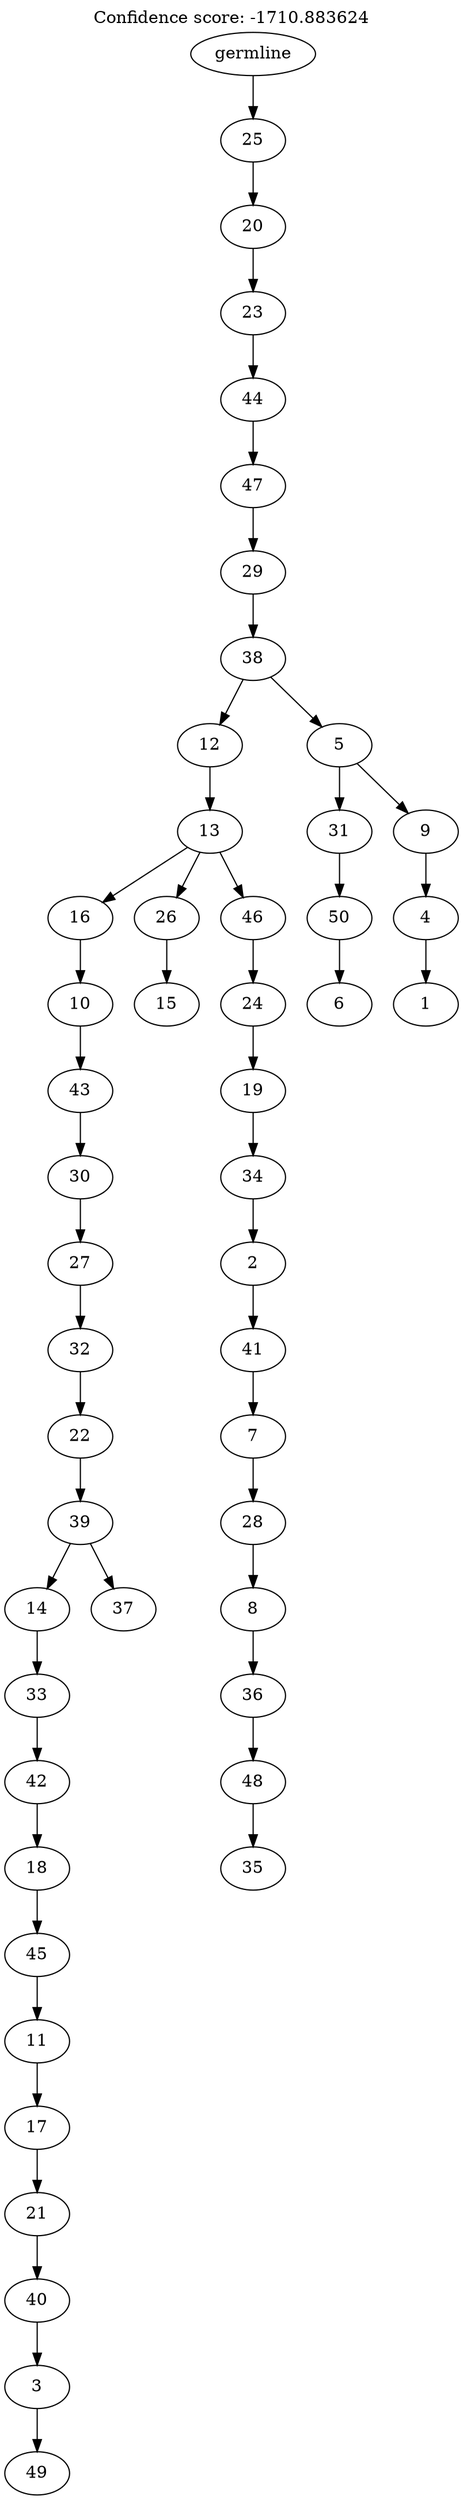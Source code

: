 digraph g {
	"49" -> "50";
	"50" [label="49"];
	"48" -> "49";
	"49" [label="3"];
	"47" -> "48";
	"48" [label="40"];
	"46" -> "47";
	"47" [label="21"];
	"45" -> "46";
	"46" [label="17"];
	"44" -> "45";
	"45" [label="11"];
	"43" -> "44";
	"44" [label="45"];
	"42" -> "43";
	"43" [label="18"];
	"41" -> "42";
	"42" [label="42"];
	"40" -> "41";
	"41" [label="33"];
	"38" -> "39";
	"39" [label="37"];
	"38" -> "40";
	"40" [label="14"];
	"37" -> "38";
	"38" [label="39"];
	"36" -> "37";
	"37" [label="22"];
	"35" -> "36";
	"36" [label="32"];
	"34" -> "35";
	"35" [label="27"];
	"33" -> "34";
	"34" [label="30"];
	"32" -> "33";
	"33" [label="43"];
	"31" -> "32";
	"32" [label="10"];
	"29" -> "30";
	"30" [label="15"];
	"27" -> "28";
	"28" [label="35"];
	"26" -> "27";
	"27" [label="48"];
	"25" -> "26";
	"26" [label="36"];
	"24" -> "25";
	"25" [label="8"];
	"23" -> "24";
	"24" [label="28"];
	"22" -> "23";
	"23" [label="7"];
	"21" -> "22";
	"22" [label="41"];
	"20" -> "21";
	"21" [label="2"];
	"19" -> "20";
	"20" [label="34"];
	"18" -> "19";
	"19" [label="19"];
	"17" -> "18";
	"18" [label="24"];
	"16" -> "17";
	"17" [label="46"];
	"16" -> "29";
	"29" [label="26"];
	"16" -> "31";
	"31" [label="16"];
	"15" -> "16";
	"16" [label="13"];
	"13" -> "14";
	"14" [label="6"];
	"12" -> "13";
	"13" [label="50"];
	"10" -> "11";
	"11" [label="1"];
	"9" -> "10";
	"10" [label="4"];
	"8" -> "9";
	"9" [label="9"];
	"8" -> "12";
	"12" [label="31"];
	"7" -> "8";
	"8" [label="5"];
	"7" -> "15";
	"15" [label="12"];
	"6" -> "7";
	"7" [label="38"];
	"5" -> "6";
	"6" [label="29"];
	"4" -> "5";
	"5" [label="47"];
	"3" -> "4";
	"4" [label="44"];
	"2" -> "3";
	"3" [label="23"];
	"1" -> "2";
	"2" [label="20"];
	"0" -> "1";
	"1" [label="25"];
	"0" [label="germline"];
	labelloc="t";
	label="Confidence score: -1710.883624";
}
